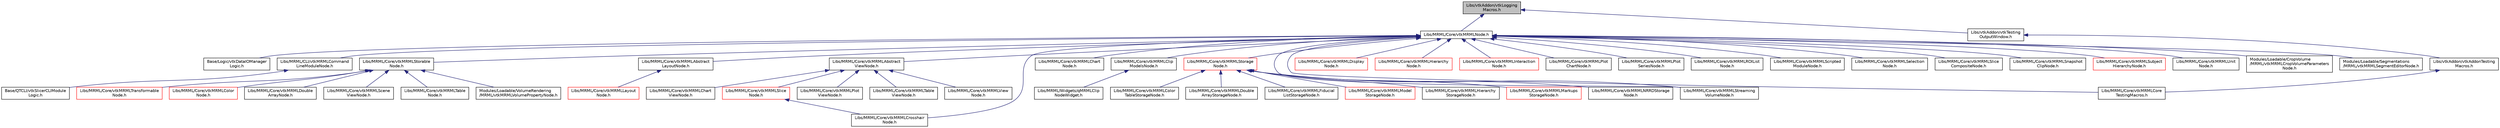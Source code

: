 digraph "Libs/vtkAddon/vtkLoggingMacros.h"
{
  bgcolor="transparent";
  edge [fontname="Helvetica",fontsize="10",labelfontname="Helvetica",labelfontsize="10"];
  node [fontname="Helvetica",fontsize="10",shape=record];
  Node4 [label="Libs/vtkAddon/vtkLogging\lMacros.h",height=0.2,width=0.4,color="black", fillcolor="grey75", style="filled", fontcolor="black"];
  Node4 -> Node5 [dir="back",color="midnightblue",fontsize="10",style="solid",fontname="Helvetica"];
  Node5 [label="Libs/MRML/Core/vtkMRMLNode.h",height=0.2,width=0.4,color="black",URL="$vtkMRMLNode_8h.html"];
  Node5 -> Node6 [dir="back",color="midnightblue",fontsize="10",style="solid",fontname="Helvetica"];
  Node6 [label="Base/Logic/vtkDataIOManager\lLogic.h",height=0.2,width=0.4,color="black",URL="$vtkDataIOManagerLogic_8h.html"];
  Node5 -> Node7 [dir="back",color="midnightblue",fontsize="10",style="solid",fontname="Helvetica"];
  Node7 [label="Libs/MRML/CLI/vtkMRMLCommand\lLineModuleNode.h",height=0.2,width=0.4,color="black",URL="$vtkMRMLCommandLineModuleNode_8h.html"];
  Node7 -> Node8 [dir="back",color="midnightblue",fontsize="10",style="solid",fontname="Helvetica"];
  Node8 [label="Base/QTCLI/vtkSlicerCLIModule\lLogic.h",height=0.2,width=0.4,color="black",URL="$vtkSlicerCLIModuleLogic_8h.html"];
  Node5 -> Node9 [dir="back",color="midnightblue",fontsize="10",style="solid",fontname="Helvetica"];
  Node9 [label="Libs/MRML/Core/vtkMRMLStorable\lNode.h",height=0.2,width=0.4,color="black",URL="$vtkMRMLStorableNode_8h.html"];
  Node9 -> Node10 [dir="back",color="midnightblue",fontsize="10",style="solid",fontname="Helvetica"];
  Node10 [label="Libs/MRML/Core/vtkMRMLTransformable\lNode.h",height=0.2,width=0.4,color="red",URL="$vtkMRMLTransformableNode_8h.html"];
  Node9 -> Node61 [dir="back",color="midnightblue",fontsize="10",style="solid",fontname="Helvetica"];
  Node61 [label="Libs/MRML/Core/vtkMRMLColor\lNode.h",height=0.2,width=0.4,color="red",URL="$vtkMRMLColorNode_8h.html"];
  Node9 -> Node69 [dir="back",color="midnightblue",fontsize="10",style="solid",fontname="Helvetica"];
  Node69 [label="Libs/MRML/Core/vtkMRMLDouble\lArrayNode.h",height=0.2,width=0.4,color="black",URL="$vtkMRMLDoubleArrayNode_8h.html"];
  Node9 -> Node70 [dir="back",color="midnightblue",fontsize="10",style="solid",fontname="Helvetica"];
  Node70 [label="Libs/MRML/Core/vtkMRMLScene\lViewNode.h",height=0.2,width=0.4,color="black",URL="$vtkMRMLSceneViewNode_8h.html"];
  Node9 -> Node71 [dir="back",color="midnightblue",fontsize="10",style="solid",fontname="Helvetica"];
  Node71 [label="Libs/MRML/Core/vtkMRMLTable\lNode.h",height=0.2,width=0.4,color="black",URL="$vtkMRMLTableNode_8h.html"];
  Node9 -> Node72 [dir="back",color="midnightblue",fontsize="10",style="solid",fontname="Helvetica"];
  Node72 [label="Modules/Loadable/VolumeRendering\l/MRML/vtkMRMLVolumePropertyNode.h",height=0.2,width=0.4,color="black",URL="$vtkMRMLVolumePropertyNode_8h.html"];
  Node5 -> Node73 [dir="back",color="midnightblue",fontsize="10",style="solid",fontname="Helvetica"];
  Node73 [label="Libs/MRML/Core/vtkMRMLAbstract\lLayoutNode.h",height=0.2,width=0.4,color="black",URL="$vtkMRMLAbstractLayoutNode_8h.html"];
  Node73 -> Node74 [dir="back",color="midnightblue",fontsize="10",style="solid",fontname="Helvetica"];
  Node74 [label="Libs/MRML/Core/vtkMRMLLayout\lNode.h",height=0.2,width=0.4,color="red",URL="$vtkMRMLLayoutNode_8h.html"];
  Node5 -> Node76 [dir="back",color="midnightblue",fontsize="10",style="solid",fontname="Helvetica"];
  Node76 [label="Libs/MRML/Core/vtkMRMLAbstract\lViewNode.h",height=0.2,width=0.4,color="black",URL="$vtkMRMLAbstractViewNode_8h.html"];
  Node76 -> Node77 [dir="back",color="midnightblue",fontsize="10",style="solid",fontname="Helvetica"];
  Node77 [label="Libs/MRML/Core/vtkMRMLChart\lViewNode.h",height=0.2,width=0.4,color="black",URL="$vtkMRMLChartViewNode_8h.html"];
  Node76 -> Node78 [dir="back",color="midnightblue",fontsize="10",style="solid",fontname="Helvetica"];
  Node78 [label="Libs/MRML/Core/vtkMRMLSlice\lNode.h",height=0.2,width=0.4,color="red",URL="$vtkMRMLSliceNode_8h.html"];
  Node78 -> Node79 [dir="back",color="midnightblue",fontsize="10",style="solid",fontname="Helvetica"];
  Node79 [label="Libs/MRML/Core/vtkMRMLCrosshair\lNode.h",height=0.2,width=0.4,color="black",URL="$vtkMRMLCrosshairNode_8h.html"];
  Node76 -> Node80 [dir="back",color="midnightblue",fontsize="10",style="solid",fontname="Helvetica"];
  Node80 [label="Libs/MRML/Core/vtkMRMLPlot\lViewNode.h",height=0.2,width=0.4,color="black",URL="$vtkMRMLPlotViewNode_8h.html"];
  Node76 -> Node81 [dir="back",color="midnightblue",fontsize="10",style="solid",fontname="Helvetica"];
  Node81 [label="Libs/MRML/Core/vtkMRMLTable\lViewNode.h",height=0.2,width=0.4,color="black",URL="$vtkMRMLTableViewNode_8h.html"];
  Node76 -> Node82 [dir="back",color="midnightblue",fontsize="10",style="solid",fontname="Helvetica"];
  Node82 [label="Libs/MRML/Core/vtkMRMLView\lNode.h",height=0.2,width=0.4,color="black",URL="$vtkMRMLViewNode_8h.html"];
  Node5 -> Node83 [dir="back",color="midnightblue",fontsize="10",style="solid",fontname="Helvetica"];
  Node83 [label="Libs/MRML/Core/vtkMRMLChart\lNode.h",height=0.2,width=0.4,color="black",URL="$vtkMRMLChartNode_8h.html"];
  Node5 -> Node84 [dir="back",color="midnightblue",fontsize="10",style="solid",fontname="Helvetica"];
  Node84 [label="Libs/MRML/Core/vtkMRMLClip\lModelsNode.h",height=0.2,width=0.4,color="black",URL="$vtkMRMLClipModelsNode_8h.html"];
  Node84 -> Node85 [dir="back",color="midnightblue",fontsize="10",style="solid",fontname="Helvetica"];
  Node85 [label="Libs/MRML/Widgets/qMRMLClip\lNodeWidget.h",height=0.2,width=0.4,color="black",URL="$qMRMLClipNodeWidget_8h.html"];
  Node5 -> Node86 [dir="back",color="midnightblue",fontsize="10",style="solid",fontname="Helvetica"];
  Node86 [label="Libs/MRML/Core/vtkMRMLStorage\lNode.h",height=0.2,width=0.4,color="red",URL="$vtkMRMLStorageNode_8h.html"];
  Node86 -> Node87 [dir="back",color="midnightblue",fontsize="10",style="solid",fontname="Helvetica"];
  Node87 [label="Libs/MRML/Core/vtkMRMLColor\lTableStorageNode.h",height=0.2,width=0.4,color="black",URL="$vtkMRMLColorTableStorageNode_8h.html"];
  Node86 -> Node88 [dir="back",color="midnightblue",fontsize="10",style="solid",fontname="Helvetica"];
  Node88 [label="Libs/MRML/Core/vtkMRMLDouble\lArrayStorageNode.h",height=0.2,width=0.4,color="black",URL="$vtkMRMLDoubleArrayStorageNode_8h.html"];
  Node86 -> Node89 [dir="back",color="midnightblue",fontsize="10",style="solid",fontname="Helvetica"];
  Node89 [label="Libs/MRML/Core/vtkMRMLFiducial\lListStorageNode.h",height=0.2,width=0.4,color="black",URL="$vtkMRMLFiducialListStorageNode_8h.html"];
  Node86 -> Node90 [dir="back",color="midnightblue",fontsize="10",style="solid",fontname="Helvetica"];
  Node90 [label="Libs/MRML/Core/vtkMRMLModel\lStorageNode.h",height=0.2,width=0.4,color="red",URL="$vtkMRMLModelStorageNode_8h.html"];
  Node86 -> Node93 [dir="back",color="midnightblue",fontsize="10",style="solid",fontname="Helvetica"];
  Node93 [label="Libs/MRML/Core/vtkMRMLHierarchy\lStorageNode.h",height=0.2,width=0.4,color="black",URL="$vtkMRMLHierarchyStorageNode_8h.html"];
  Node86 -> Node94 [dir="back",color="midnightblue",fontsize="10",style="solid",fontname="Helvetica"];
  Node94 [label="Libs/MRML/Core/vtkMRMLMarkups\lStorageNode.h",height=0.2,width=0.4,color="red",URL="$vtkMRMLMarkupsStorageNode_8h.html"];
  Node86 -> Node96 [dir="back",color="midnightblue",fontsize="10",style="solid",fontname="Helvetica"];
  Node96 [label="Libs/MRML/Core/vtkMRMLNRRDStorage\lNode.h",height=0.2,width=0.4,color="black",URL="$vtkMRMLNRRDStorageNode_8h.html"];
  Node86 -> Node24 [dir="back",color="midnightblue",fontsize="10",style="solid",fontname="Helvetica"];
  Node24 [label="Libs/MRML/Core/vtkMRMLStreaming\lVolumeNode.h",height=0.2,width=0.4,color="black",URL="$vtkMRMLStreamingVolumeNode_8h.html"];
  Node5 -> Node113 [dir="back",color="midnightblue",fontsize="10",style="solid",fontname="Helvetica"];
  Node113 [label="Libs/MRML/Core/vtkMRMLCore\lTestingMacros.h",height=0.2,width=0.4,color="black",URL="$vtkMRMLCoreTestingMacros_8h.html"];
  Node5 -> Node79 [dir="back",color="midnightblue",fontsize="10",style="solid",fontname="Helvetica"];
  Node5 -> Node114 [dir="back",color="midnightblue",fontsize="10",style="solid",fontname="Helvetica"];
  Node114 [label="Libs/MRML/Core/vtkMRMLDisplay\lNode.h",height=0.2,width=0.4,color="red",URL="$vtkMRMLDisplayNode_8h.html"];
  Node5 -> Node131 [dir="back",color="midnightblue",fontsize="10",style="solid",fontname="Helvetica"];
  Node131 [label="Libs/MRML/Core/vtkMRMLHierarchy\lNode.h",height=0.2,width=0.4,color="red",URL="$vtkMRMLHierarchyNode_8h.html"];
  Node5 -> Node137 [dir="back",color="midnightblue",fontsize="10",style="solid",fontname="Helvetica"];
  Node137 [label="Libs/MRML/Core/vtkMRMLInteraction\lNode.h",height=0.2,width=0.4,color="red",URL="$vtkMRMLInteractionNode_8h.html"];
  Node5 -> Node138 [dir="back",color="midnightblue",fontsize="10",style="solid",fontname="Helvetica"];
  Node138 [label="Libs/MRML/Core/vtkMRMLPlot\lChartNode.h",height=0.2,width=0.4,color="black",URL="$vtkMRMLPlotChartNode_8h.html"];
  Node5 -> Node139 [dir="back",color="midnightblue",fontsize="10",style="solid",fontname="Helvetica"];
  Node139 [label="Libs/MRML/Core/vtkMRMLPlot\lSeriesNode.h",height=0.2,width=0.4,color="black",URL="$vtkMRMLPlotSeriesNode_8h.html"];
  Node5 -> Node140 [dir="back",color="midnightblue",fontsize="10",style="solid",fontname="Helvetica"];
  Node140 [label="Libs/MRML/Core/vtkMRMLROIList\lNode.h",height=0.2,width=0.4,color="black",URL="$vtkMRMLROIListNode_8h.html"];
  Node5 -> Node141 [dir="back",color="midnightblue",fontsize="10",style="solid",fontname="Helvetica"];
  Node141 [label="Libs/MRML/Core/vtkMRMLScripted\lModuleNode.h",height=0.2,width=0.4,color="black",URL="$vtkMRMLScriptedModuleNode_8h.html"];
  Node5 -> Node142 [dir="back",color="midnightblue",fontsize="10",style="solid",fontname="Helvetica"];
  Node142 [label="Libs/MRML/Core/vtkMRMLSelection\lNode.h",height=0.2,width=0.4,color="black",URL="$vtkMRMLSelectionNode_8h.html"];
  Node5 -> Node143 [dir="back",color="midnightblue",fontsize="10",style="solid",fontname="Helvetica"];
  Node143 [label="Libs/MRML/Core/vtkMRMLSlice\lCompositeNode.h",height=0.2,width=0.4,color="black",URL="$vtkMRMLSliceCompositeNode_8h.html"];
  Node5 -> Node144 [dir="back",color="midnightblue",fontsize="10",style="solid",fontname="Helvetica"];
  Node144 [label="Libs/MRML/Core/vtkMRMLSnapshot\lClipNode.h",height=0.2,width=0.4,color="black",URL="$vtkMRMLSnapshotClipNode_8h.html"];
  Node5 -> Node24 [dir="back",color="midnightblue",fontsize="10",style="solid",fontname="Helvetica"];
  Node5 -> Node145 [dir="back",color="midnightblue",fontsize="10",style="solid",fontname="Helvetica"];
  Node145 [label="Libs/MRML/Core/vtkMRMLSubject\lHierarchyNode.h",height=0.2,width=0.4,color="red",URL="$vtkMRMLSubjectHierarchyNode_8h.html"];
  Node5 -> Node171 [dir="back",color="midnightblue",fontsize="10",style="solid",fontname="Helvetica"];
  Node171 [label="Libs/MRML/Core/vtkMRMLUnit\lNode.h",height=0.2,width=0.4,color="black",URL="$vtkMRMLUnitNode_8h.html"];
  Node5 -> Node172 [dir="back",color="midnightblue",fontsize="10",style="solid",fontname="Helvetica"];
  Node172 [label="Modules/Loadable/CropVolume\l/MRML/vtkMRMLCropVolumeParameters\lNode.h",height=0.2,width=0.4,color="black",URL="$vtkMRMLCropVolumeParametersNode_8h.html"];
  Node5 -> Node173 [dir="back",color="midnightblue",fontsize="10",style="solid",fontname="Helvetica"];
  Node173 [label="Modules/Loadable/Segmentations\l/MRML/vtkMRMLSegmentEditorNode.h",height=0.2,width=0.4,color="black",URL="$vtkMRMLSegmentEditorNode_8h.html"];
  Node4 -> Node174 [dir="back",color="midnightblue",fontsize="10",style="solid",fontname="Helvetica"];
  Node174 [label="Libs/vtkAddon/vtkTesting\lOutputWindow.h",height=0.2,width=0.4,color="black",URL="$vtkTestingOutputWindow_8h.html"];
  Node174 -> Node175 [dir="back",color="midnightblue",fontsize="10",style="solid",fontname="Helvetica"];
  Node175 [label="Libs/vtkAddon/vtkAddonTesting\lMacros.h",height=0.2,width=0.4,color="black",URL="$vtkAddonTestingMacros_8h.html"];
  Node175 -> Node113 [dir="back",color="midnightblue",fontsize="10",style="solid",fontname="Helvetica"];
}

